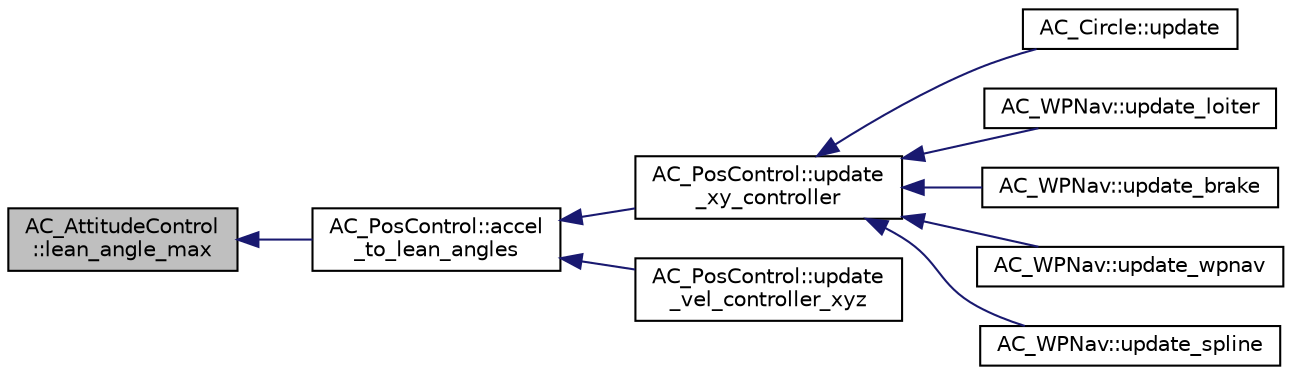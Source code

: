 digraph "AC_AttitudeControl::lean_angle_max"
{
 // INTERACTIVE_SVG=YES
  edge [fontname="Helvetica",fontsize="10",labelfontname="Helvetica",labelfontsize="10"];
  node [fontname="Helvetica",fontsize="10",shape=record];
  rankdir="LR";
  Node1 [label="AC_AttitudeControl\l::lean_angle_max",height=0.2,width=0.4,color="black", fillcolor="grey75", style="filled" fontcolor="black"];
  Node1 -> Node2 [dir="back",color="midnightblue",fontsize="10",style="solid",fontname="Helvetica"];
  Node2 [label="AC_PosControl::accel\l_to_lean_angles",height=0.2,width=0.4,color="black", fillcolor="white", style="filled",URL="$classAC__PosControl.html#a46019950532852f60edd1a68bef9d1b2"];
  Node2 -> Node3 [dir="back",color="midnightblue",fontsize="10",style="solid",fontname="Helvetica"];
  Node3 [label="AC_PosControl::update\l_xy_controller",height=0.2,width=0.4,color="black", fillcolor="white", style="filled",URL="$classAC__PosControl.html#ae8b8e5c5812ab2419c570ae7f44a70f3",tooltip="update_xy_controller - run the horizontal position controller - should be called at 100hz or higher ..."];
  Node3 -> Node4 [dir="back",color="midnightblue",fontsize="10",style="solid",fontname="Helvetica"];
  Node4 [label="AC_Circle::update",height=0.2,width=0.4,color="black", fillcolor="white", style="filled",URL="$classAC__Circle.html#ad28205982ae7bc5f1e72f5285696c99b",tooltip="update - update circle controller "];
  Node3 -> Node5 [dir="back",color="midnightblue",fontsize="10",style="solid",fontname="Helvetica"];
  Node5 [label="AC_WPNav::update_loiter",height=0.2,width=0.4,color="black", fillcolor="white", style="filled",URL="$classAC__WPNav.html#a0a434270245fd8641352af387700dc82",tooltip="update_loiter - run the loiter controller - should be called at 10hz "];
  Node3 -> Node6 [dir="back",color="midnightblue",fontsize="10",style="solid",fontname="Helvetica"];
  Node6 [label="AC_WPNav::update_brake",height=0.2,width=0.4,color="black", fillcolor="white", style="filled",URL="$classAC__WPNav.html#af9d3f98ad44166d4c5d072bf3ba4a3db",tooltip="update_brake - run the brake controller - should be called at 400hz "];
  Node3 -> Node7 [dir="back",color="midnightblue",fontsize="10",style="solid",fontname="Helvetica"];
  Node7 [label="AC_WPNav::update_wpnav",height=0.2,width=0.4,color="black", fillcolor="white", style="filled",URL="$classAC__WPNav.html#ab37772c12f3376c2eda24d8506a994fc",tooltip="update_wpnav - run the wp controller - should be called at 100hz or higher "];
  Node3 -> Node8 [dir="back",color="midnightblue",fontsize="10",style="solid",fontname="Helvetica"];
  Node8 [label="AC_WPNav::update_spline",height=0.2,width=0.4,color="black", fillcolor="white", style="filled",URL="$classAC__WPNav.html#a1d067335195835e46ba7218f8d784936",tooltip="update_spline - update spline controller "];
  Node2 -> Node9 [dir="back",color="midnightblue",fontsize="10",style="solid",fontname="Helvetica"];
  Node9 [label="AC_PosControl::update\l_vel_controller_xyz",height=0.2,width=0.4,color="black", fillcolor="white", style="filled",URL="$classAC__PosControl.html#ad89eec74ef77005f3f5c449da98ad12c"];
}
